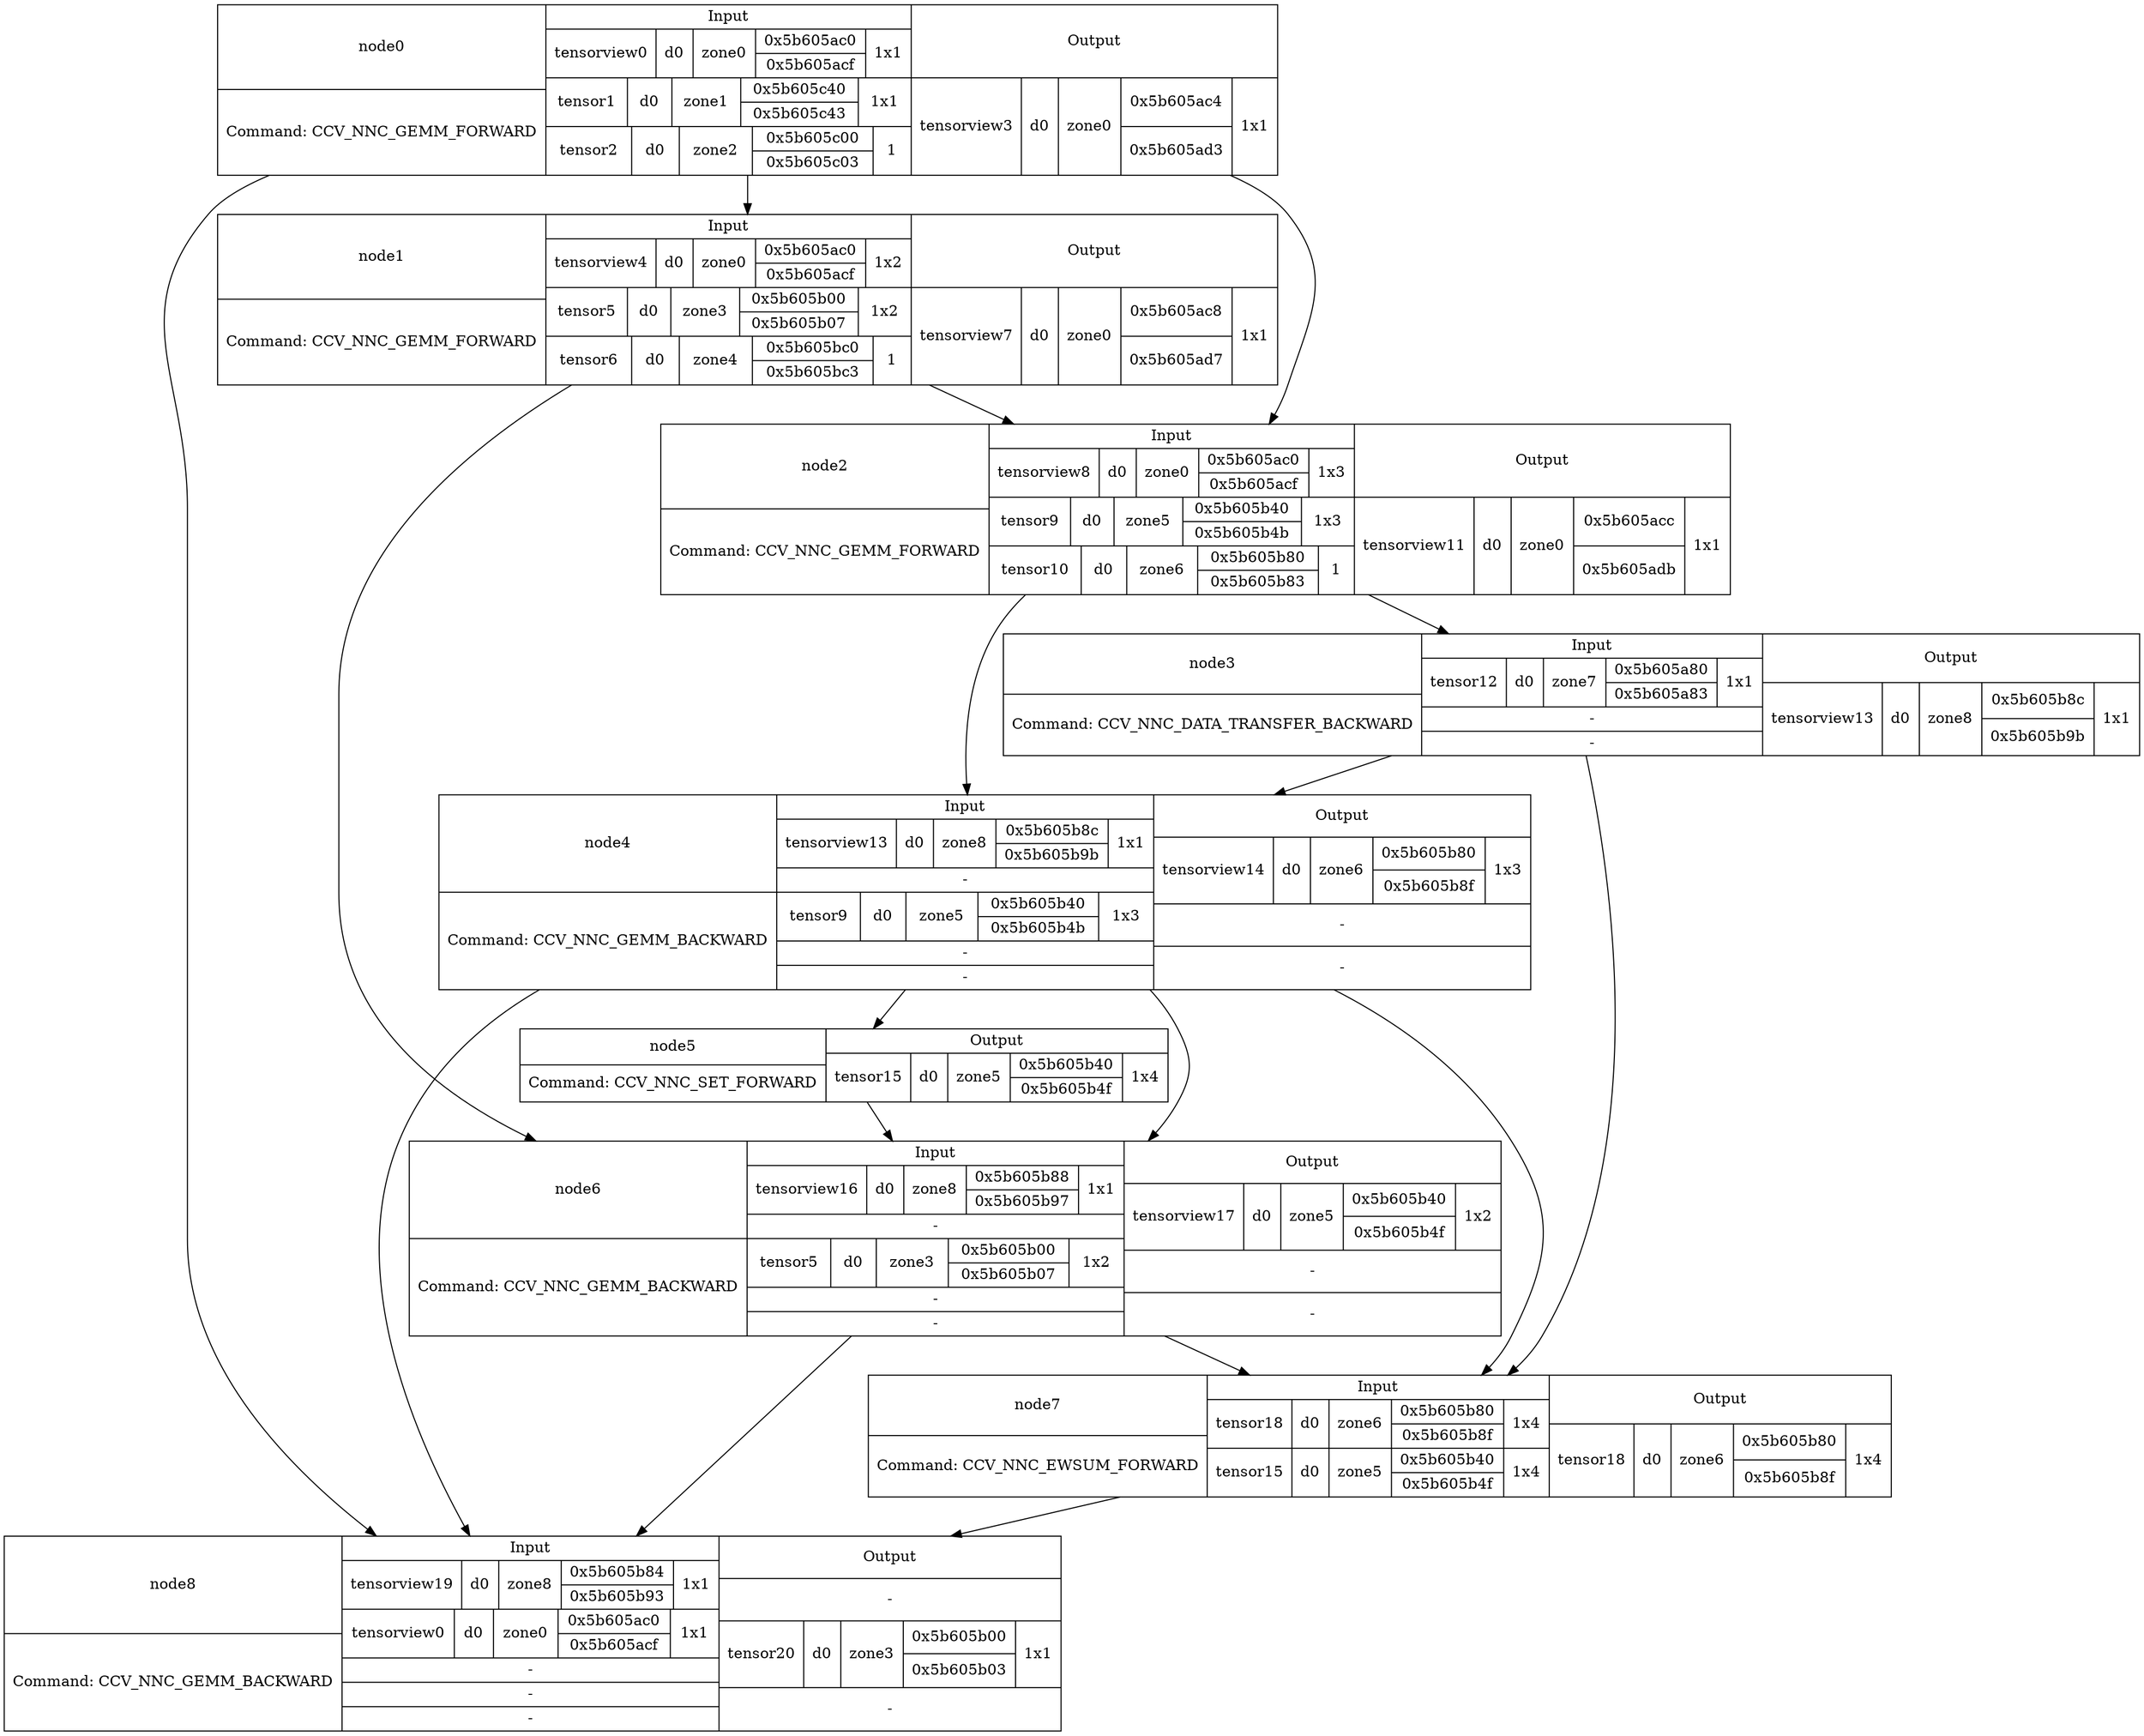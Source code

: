 digraph G {
compound=true;
node0 [shape=record,label="{node0|Command: CCV_NNC_GEMM_FORWARD}|{Input|{tensorview0|d0|zone0|{0x5b605ac0|0x5b605acf}|1x1}|{tensor1|d0|zone1|{0x5b605c40|0x5b605c43}|1x1}|{tensor2|d0|zone2|{0x5b605c00|0x5b605c03}|1}}|{Output|{tensorview3|d0|zone0|{0x5b605ac4|0x5b605ad3}|1x1}}"];
node1 [shape=record,label="{node1|Command: CCV_NNC_GEMM_FORWARD}|{Input|{tensorview4|d0|zone0|{0x5b605ac0|0x5b605acf}|1x2}|{tensor5|d0|zone3|{0x5b605b00|0x5b605b07}|1x2}|{tensor6|d0|zone4|{0x5b605bc0|0x5b605bc3}|1}}|{Output|{tensorview7|d0|zone0|{0x5b605ac8|0x5b605ad7}|1x1}}"];
node2 [shape=record,label="{node2|Command: CCV_NNC_GEMM_FORWARD}|{Input|{tensorview8|d0|zone0|{0x5b605ac0|0x5b605acf}|1x3}|{tensor9|d0|zone5|{0x5b605b40|0x5b605b4b}|1x3}|{tensor10|d0|zone6|{0x5b605b80|0x5b605b83}|1}}|{Output|{tensorview11|d0|zone0|{0x5b605acc|0x5b605adb}|1x1}}"];
node3 [shape=record,label="{node3|Command: CCV_NNC_DATA_TRANSFER_BACKWARD}|{Input|{tensor12|d0|zone7|{0x5b605a80|0x5b605a83}|1x1}|-|-}|{Output|{tensorview13|d0|zone8|{0x5b605b8c|0x5b605b9b}|1x1}}"];
node4 [shape=record,label="{node4|Command: CCV_NNC_GEMM_BACKWARD}|{Input|{tensorview13|d0|zone8|{0x5b605b8c|0x5b605b9b}|1x1}|-|{tensor9|d0|zone5|{0x5b605b40|0x5b605b4b}|1x3}|-|-}|{Output|{tensorview14|d0|zone6|{0x5b605b80|0x5b605b8f}|1x3}|-|-}"];
node5 [shape=record,label="{node5|Command: CCV_NNC_SET_FORWARD}|{Output|{tensor15|d0|zone5|{0x5b605b40|0x5b605b4f}|1x4}}"];
node6 [shape=record,label="{node6|Command: CCV_NNC_GEMM_BACKWARD}|{Input|{tensorview16|d0|zone8|{0x5b605b88|0x5b605b97}|1x1}|-|{tensor5|d0|zone3|{0x5b605b00|0x5b605b07}|1x2}|-|-}|{Output|{tensorview17|d0|zone5|{0x5b605b40|0x5b605b4f}|1x2}|-|-}"];
node7 [shape=record,label="{node7|Command: CCV_NNC_EWSUM_FORWARD}|{Input|{tensor18|d0|zone6|{0x5b605b80|0x5b605b8f}|1x4}|{tensor15|d0|zone5|{0x5b605b40|0x5b605b4f}|1x4}}|{Output|{tensor18|d0|zone6|{0x5b605b80|0x5b605b8f}|1x4}}"];
node8 [shape=record,label="{node8|Command: CCV_NNC_GEMM_BACKWARD}|{Input|{tensorview19|d0|zone8|{0x5b605b84|0x5b605b93}|1x1}|{tensorview0|d0|zone0|{0x5b605ac0|0x5b605acf}|1x1}|-|-|-}|{Output|-|{tensor20|d0|zone3|{0x5b605b00|0x5b605b03}|1x1}|-}"];
node0 -> node1;
node0 -> node2;
node0 -> node8;
node1 -> node2;
node1 -> node6;
node2 -> node4;
node2 -> node3;
node3 -> node4;
node3 -> node7;
node4 -> node8;
node4 -> node6;
node4 -> node7;
node4 -> node5;
node5 -> node6;
node6 -> node8;
node6 -> node7;
node7 -> node8;
}
